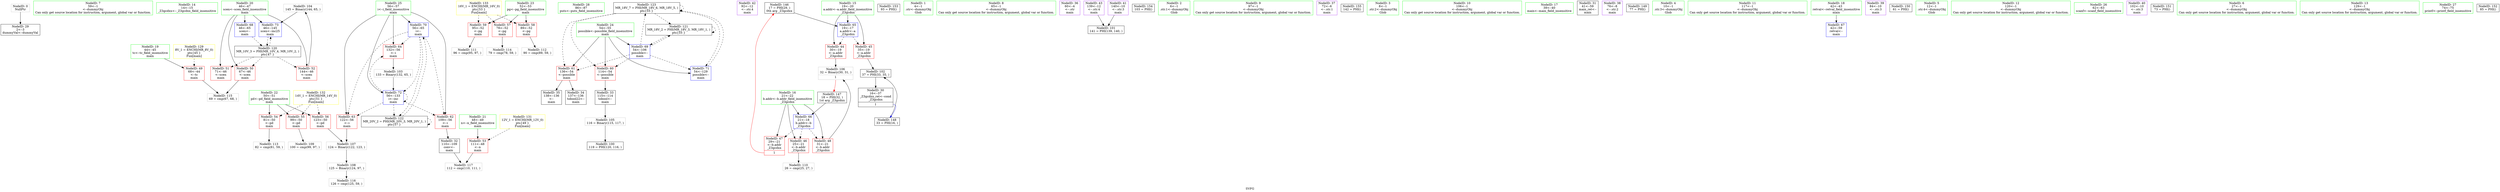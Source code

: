 digraph "SVFG" {
	label="SVFG";

	Node0x564bab775b10 [shape=record,color=grey,label="{NodeID: 0\nNullPtr}"];
	Node0x564bab775b10 -> Node0x564bab78b090[style=solid];
	Node0x564bab789f50 [shape=record,color=green,label="{NodeID: 7\n59\<--1\n\<--dummyObj\nCan only get source location for instruction, argument, global var or function.}"];
	Node0x564bab78a360 [shape=record,color=green,label="{NodeID: 14\n14\<--15\n_Z3gcdxx\<--_Z3gcdxx_field_insensitive\n}"];
	Node0x564bab791780 [shape=record,color=grey,label="{NodeID: 104\n145 = Binary(144, 65, )\n}"];
	Node0x564bab791780 -> Node0x564bab78e4a0[style=solid];
	Node0x564bab784c20 [shape=record,color=green,label="{NodeID: 21\n48\<--49\nn\<--n_field_insensitive\nmain\n}"];
	Node0x564bab784c20 -> Node0x564bab78d460[style=solid];
	Node0x564bab792200 [shape=record,color=grey,label="{NodeID: 111\n96 = cmp(95, 97, )\n}"];
	Node0x564bab78af90 [shape=record,color=green,label="{NodeID: 28\n86\<--87\nputs\<--puts_field_insensitive\n}"];
	Node0x564bab78b5a0 [shape=record,color=black,label="{NodeID: 35\n138\<--136\n\<--\nmain\n}"];
	Node0x564bab78bb50 [shape=record,color=purple,label="{NodeID: 42\n92\<--12\n\<--.str.4\nmain\n}"];
	Node0x564bab7999b0 [shape=record,color=yellow,style=double,label="{NodeID: 132\n14V_1 = ENCHI(MR_14V_0)\npts\{51 \}\nFun[main]}"];
	Node0x564bab7999b0 -> Node0x564bab78d530[style=dashed];
	Node0x564bab7999b0 -> Node0x564bab78d600[style=dashed];
	Node0x564bab7999b0 -> Node0x564bab78d6d0[style=dashed];
	Node0x564bab78d120 [shape=record,color=red,label="{NodeID: 49\n68\<--44\n\<--tc\nmain\n}"];
	Node0x564bab78d120 -> Node0x564bab792800[style=solid];
	Node0x564bab78d6d0 [shape=record,color=red,label="{NodeID: 56\n123\<--50\n\<--pd\nmain\n}"];
	Node0x564bab78d6d0 -> Node0x564bab791c00[style=solid];
	Node0x564bab79f3f0 [shape=record,color=black,label="{NodeID: 146\n17 = PHI(29, )\n0th arg _Z3gcdxx }"];
	Node0x564bab79f3f0 -> Node0x564bab78de20[style=solid];
	Node0x564bab78dc80 [shape=record,color=red,label="{NodeID: 63\n122\<--56\n\<--i\nmain\n}"];
	Node0x564bab78dc80 -> Node0x564bab791c00[style=solid];
	Node0x564bab7a0350 [shape=record,color=black,label="{NodeID: 153\n93 = PHI()\n}"];
	Node0x564bab78e230 [shape=record,color=blue,label="{NodeID: 70\n56\<--65\ni\<--\nmain\n}"];
	Node0x564bab78e230 -> Node0x564bab78dbb0[style=dashed];
	Node0x564bab78e230 -> Node0x564bab78dc80[style=dashed];
	Node0x564bab78e230 -> Node0x564bab78dd50[style=dashed];
	Node0x564bab78e230 -> Node0x564bab78e3d0[style=dashed];
	Node0x564bab78e230 -> Node0x564bab797600[style=dashed];
	Node0x564bab785570 [shape=record,color=green,label="{NodeID: 1\n4\<--1\n.str\<--dummyObj\nGlob }"];
	Node0x564bab789fe0 [shape=record,color=green,label="{NodeID: 8\n65\<--1\n\<--dummyObj\nCan only get source location for instruction, argument, global var or function.}"];
	Node0x564bab785790 [shape=record,color=green,label="{NodeID: 15\n19\<--20\na.addr\<--a.addr_field_insensitive\n_Z3gcdxx\n}"];
	Node0x564bab785790 -> Node0x564bab78bcf0[style=solid];
	Node0x564bab785790 -> Node0x564bab78bdc0[style=solid];
	Node0x564bab785790 -> Node0x564bab78de20[style=solid];
	Node0x564bab791900 [shape=record,color=grey,label="{NodeID: 105\n116 = Binary(115, 117, )\n}"];
	Node0x564bab791900 -> Node0x564bab790560[style=solid];
	Node0x564bab784cf0 [shape=record,color=green,label="{NodeID: 22\n50\<--51\npd\<--pd_field_insensitive\nmain\n}"];
	Node0x564bab784cf0 -> Node0x564bab78d530[style=solid];
	Node0x564bab784cf0 -> Node0x564bab78d600[style=solid];
	Node0x564bab784cf0 -> Node0x564bab78d6d0[style=solid];
	Node0x564bab792380 [shape=record,color=grey,label="{NodeID: 112\n90 = cmp(89, 59, )\n}"];
	Node0x564bab78b090 [shape=record,color=black,label="{NodeID: 29\n2\<--3\ndummyVal\<--dummyVal\n}"];
	Node0x564bab78b670 [shape=record,color=purple,label="{NodeID: 36\n60\<--4\n\<--.str\nmain\n}"];
	Node0x564bab78bc20 [shape=record,color=purple,label="{NodeID: 43\n139\<--12\n\<--.str.4\nmain\n}"];
	Node0x564bab78bc20 -> Node0x564bab790ac0[style=solid];
	Node0x564bab799a90 [shape=record,color=yellow,style=double,label="{NodeID: 133\n16V_1 = ENCHI(MR_16V_0)\npts\{53 \}\nFun[main]}"];
	Node0x564bab799a90 -> Node0x564bab78d7a0[style=dashed];
	Node0x564bab799a90 -> Node0x564bab78d870[style=dashed];
	Node0x564bab799a90 -> Node0x564bab78d940[style=dashed];
	Node0x564bab78d1f0 [shape=record,color=red,label="{NodeID: 50\n67\<--46\n\<--scen\nmain\n}"];
	Node0x564bab78d1f0 -> Node0x564bab792800[style=solid];
	Node0x564bab78d7a0 [shape=record,color=red,label="{NodeID: 57\n78\<--52\n\<--pg\nmain\n}"];
	Node0x564bab78d7a0 -> Node0x564bab792680[style=solid];
	Node0x564bab79f5e0 [shape=record,color=black,label="{NodeID: 147\n18 = PHI(32, )\n1st arg _Z3gcdxx }"];
	Node0x564bab79f5e0 -> Node0x564bab78def0[style=solid];
	Node0x564bab78dd50 [shape=record,color=red,label="{NodeID: 64\n132\<--56\n\<--i\nmain\n}"];
	Node0x564bab78dd50 -> Node0x564bab791600[style=solid];
	Node0x564bab7a0420 [shape=record,color=black,label="{NodeID: 154\n103 = PHI()\n}"];
	Node0x564bab78e300 [shape=record,color=blue,label="{NodeID: 71\n54\<--129\npossible\<--\nmain\n}"];
	Node0x564bab78e300 -> Node0x564bab797b00[style=dashed];
	Node0x564bab775a50 [shape=record,color=green,label="{NodeID: 2\n6\<--1\n.str.1\<--dummyObj\nGlob }"];
	Node0x564bab784ea0 [shape=record,color=green,label="{NodeID: 9\n97\<--1\n\<--dummyObj\nCan only get source location for instruction, argument, global var or function.}"];
	Node0x564bab785860 [shape=record,color=green,label="{NodeID: 16\n21\<--22\nb.addr\<--b.addr_field_insensitive\n_Z3gcdxx\n}"];
	Node0x564bab785860 -> Node0x564bab78be90[style=solid];
	Node0x564bab785860 -> Node0x564bab78bf60[style=solid];
	Node0x564bab785860 -> Node0x564bab78d050[style=solid];
	Node0x564bab785860 -> Node0x564bab78def0[style=solid];
	Node0x564bab791a80 [shape=record,color=grey,label="{NodeID: 106\n32 = Binary(30, 31, )\n|{<s0>1}}"];
	Node0x564bab791a80:s0 -> Node0x564bab79f5e0[style=solid,color=red];
	Node0x564bab78ac80 [shape=record,color=green,label="{NodeID: 23\n52\<--53\npg\<--pg_field_insensitive\nmain\n}"];
	Node0x564bab78ac80 -> Node0x564bab78d7a0[style=solid];
	Node0x564bab78ac80 -> Node0x564bab78d870[style=solid];
	Node0x564bab78ac80 -> Node0x564bab78d940[style=solid];
	Node0x564bab792500 [shape=record,color=grey,label="{NodeID: 113\n82 = cmp(81, 59, )\n}"];
	Node0x564bab78b190 [shape=record,color=black,label="{NodeID: 30\n16\<--37\n_Z3gcdxx_ret\<--cond\n_Z3gcdxx\n|{<s0>1}}"];
	Node0x564bab78b190:s0 -> Node0x564bab79f8f0[style=solid,color=blue];
	Node0x564bab796c00 [shape=record,color=black,label="{NodeID: 120\nMR_10V_3 = PHI(MR_10V_4, MR_10V_2, )\npts\{47 \}\n}"];
	Node0x564bab796c00 -> Node0x564bab78d1f0[style=dashed];
	Node0x564bab796c00 -> Node0x564bab78d2c0[style=dashed];
	Node0x564bab796c00 -> Node0x564bab78d390[style=dashed];
	Node0x564bab796c00 -> Node0x564bab78e4a0[style=dashed];
	Node0x564bab78b740 [shape=record,color=purple,label="{NodeID: 37\n72\<--6\n\<--.str.1\nmain\n}"];
	Node0x564bab78bcf0 [shape=record,color=red,label="{NodeID: 44\n30\<--19\n\<--a.addr\n_Z3gcdxx\n}"];
	Node0x564bab78bcf0 -> Node0x564bab791a80[style=solid];
	Node0x564bab78d2c0 [shape=record,color=red,label="{NodeID: 51\n71\<--46\n\<--scen\nmain\n}"];
	Node0x564bab78d870 [shape=record,color=red,label="{NodeID: 58\n89\<--52\n\<--pg\nmain\n}"];
	Node0x564bab78d870 -> Node0x564bab792380[style=solid];
	Node0x564bab79f8f0 [shape=record,color=black,label="{NodeID: 148\n33 = PHI(16, )\n}"];
	Node0x564bab79f8f0 -> Node0x564bab791060[style=solid];
	Node0x564bab78de20 [shape=record,color=blue,label="{NodeID: 65\n19\<--17\na.addr\<--a\n_Z3gcdxx\n}"];
	Node0x564bab78de20 -> Node0x564bab78bcf0[style=dashed];
	Node0x564bab78de20 -> Node0x564bab78bdc0[style=dashed];
	Node0x564bab7a04f0 [shape=record,color=black,label="{NodeID: 155\n142 = PHI()\n}"];
	Node0x564bab78e3d0 [shape=record,color=blue,label="{NodeID: 72\n56\<--133\ni\<--inc\nmain\n}"];
	Node0x564bab78e3d0 -> Node0x564bab78dbb0[style=dashed];
	Node0x564bab78e3d0 -> Node0x564bab78dc80[style=dashed];
	Node0x564bab78e3d0 -> Node0x564bab78dd50[style=dashed];
	Node0x564bab78e3d0 -> Node0x564bab78e3d0[style=dashed];
	Node0x564bab78e3d0 -> Node0x564bab797600[style=dashed];
	Node0x564bab775c00 [shape=record,color=green,label="{NodeID: 3\n8\<--1\n.str.2\<--dummyObj\nGlob }"];
	Node0x564bab784f70 [shape=record,color=green,label="{NodeID: 10\n106\<--1\n\<--dummyObj\nCan only get source location for instruction, argument, global var or function.}"];
	Node0x564bab790560 [shape=record,color=black,label="{NodeID: 100\n119 = PHI(120, 116, )\n}"];
	Node0x564bab785930 [shape=record,color=green,label="{NodeID: 17\n39\<--40\nmain\<--main_field_insensitive\n}"];
	Node0x564bab791c00 [shape=record,color=grey,label="{NodeID: 107\n124 = Binary(122, 123, )\n}"];
	Node0x564bab791c00 -> Node0x564bab791d80[style=solid];
	Node0x564bab78ad10 [shape=record,color=green,label="{NodeID: 24\n54\<--55\npossible\<--possible_field_insensitive\nmain\n}"];
	Node0x564bab78ad10 -> Node0x564bab78da10[style=solid];
	Node0x564bab78ad10 -> Node0x564bab78dae0[style=solid];
	Node0x564bab78ad10 -> Node0x564bab78e160[style=solid];
	Node0x564bab78ad10 -> Node0x564bab78e300[style=solid];
	Node0x564bab792680 [shape=record,color=grey,label="{NodeID: 114\n79 = cmp(78, 59, )\n}"];
	Node0x564bab78b260 [shape=record,color=black,label="{NodeID: 31\n41\<--59\nmain_ret\<--\nmain\n}"];
	Node0x564bab797100 [shape=record,color=black,label="{NodeID: 121\nMR_18V_2 = PHI(MR_18V_3, MR_18V_1, )\npts\{55 \}\n}"];
	Node0x564bab797100 -> Node0x564bab78e160[style=dashed];
	Node0x564bab797100 -> Node0x564bab797100[style=dashed];
	Node0x564bab78b810 [shape=record,color=purple,label="{NodeID: 38\n76\<--8\n\<--.str.2\nmain\n}"];
	Node0x564bab78bdc0 [shape=record,color=red,label="{NodeID: 45\n35\<--19\n\<--a.addr\n_Z3gcdxx\n}"];
	Node0x564bab78bdc0 -> Node0x564bab791060[style=solid];
	Node0x564bab78d390 [shape=record,color=red,label="{NodeID: 52\n144\<--46\n\<--scen\nmain\n}"];
	Node0x564bab78d390 -> Node0x564bab791780[style=solid];
	Node0x564bab78d940 [shape=record,color=red,label="{NodeID: 59\n95\<--52\n\<--pg\nmain\n}"];
	Node0x564bab78d940 -> Node0x564bab792200[style=solid];
	Node0x564bab79fb20 [shape=record,color=black,label="{NodeID: 149\n77 = PHI()\n}"];
	Node0x564bab78def0 [shape=record,color=blue,label="{NodeID: 66\n21\<--18\nb.addr\<--b\n_Z3gcdxx\n}"];
	Node0x564bab78def0 -> Node0x564bab78be90[style=dashed];
	Node0x564bab78def0 -> Node0x564bab78bf60[style=dashed];
	Node0x564bab78def0 -> Node0x564bab78d050[style=dashed];
	Node0x564bab78e4a0 [shape=record,color=blue,label="{NodeID: 73\n46\<--145\nscen\<--inc25\nmain\n}"];
	Node0x564bab78e4a0 -> Node0x564bab796c00[style=dashed];
	Node0x564bab776ce0 [shape=record,color=green,label="{NodeID: 4\n10\<--1\n.str.3\<--dummyObj\nGlob }"];
	Node0x564bab784250 [shape=record,color=green,label="{NodeID: 11\n117\<--1\n\<--dummyObj\nCan only get source location for instruction, argument, global var or function.}"];
	Node0x564bab790ac0 [shape=record,color=black,label="{NodeID: 101\n141 = PHI(139, 140, )\n}"];
	Node0x564bab785a30 [shape=record,color=green,label="{NodeID: 18\n42\<--43\nretval\<--retval_field_insensitive\nmain\n}"];
	Node0x564bab785a30 -> Node0x564bab78dfc0[style=solid];
	Node0x564bab791d80 [shape=record,color=grey,label="{NodeID: 108\n125 = Binary(124, 97, )\n}"];
	Node0x564bab791d80 -> Node0x564bab792980[style=solid];
	Node0x564bab78ada0 [shape=record,color=green,label="{NodeID: 25\n56\<--57\ni\<--i_field_insensitive\nmain\n}"];
	Node0x564bab78ada0 -> Node0x564bab78dbb0[style=solid];
	Node0x564bab78ada0 -> Node0x564bab78dc80[style=solid];
	Node0x564bab78ada0 -> Node0x564bab78dd50[style=solid];
	Node0x564bab78ada0 -> Node0x564bab78e230[style=solid];
	Node0x564bab78ada0 -> Node0x564bab78e3d0[style=solid];
	Node0x564bab792800 [shape=record,color=grey,label="{NodeID: 115\n69 = cmp(67, 68, )\n}"];
	Node0x564bab78b330 [shape=record,color=black,label="{NodeID: 32\n110\<--109\nconv\<--\nmain\n}"];
	Node0x564bab78b330 -> Node0x564bab792b00[style=solid];
	Node0x564bab797600 [shape=record,color=black,label="{NodeID: 122\nMR_20V_2 = PHI(MR_20V_3, MR_20V_1, )\npts\{57 \}\n}"];
	Node0x564bab797600 -> Node0x564bab78e230[style=dashed];
	Node0x564bab797600 -> Node0x564bab797600[style=dashed];
	Node0x564bab78b8e0 [shape=record,color=purple,label="{NodeID: 39\n84\<--10\n\<--.str.3\nmain\n}"];
	Node0x564bab799710 [shape=record,color=yellow,style=double,label="{NodeID: 129\n8V_1 = ENCHI(MR_8V_0)\npts\{45 \}\nFun[main]}"];
	Node0x564bab799710 -> Node0x564bab78d120[style=dashed];
	Node0x564bab78be90 [shape=record,color=red,label="{NodeID: 46\n25\<--21\n\<--b.addr\n_Z3gcdxx\n}"];
	Node0x564bab78be90 -> Node0x564bab792080[style=solid];
	Node0x564bab78d460 [shape=record,color=red,label="{NodeID: 53\n111\<--48\n\<--n\nmain\n}"];
	Node0x564bab78d460 -> Node0x564bab792b00[style=solid];
	Node0x564bab78da10 [shape=record,color=red,label="{NodeID: 60\n114\<--54\n\<--possible\nmain\n}"];
	Node0x564bab78da10 -> Node0x564bab78b400[style=solid];
	Node0x564bab7a00e0 [shape=record,color=black,label="{NodeID: 150\n61 = PHI()\n}"];
	Node0x564bab78dfc0 [shape=record,color=blue,label="{NodeID: 67\n42\<--59\nretval\<--\nmain\n}"];
	Node0x564bab785630 [shape=record,color=green,label="{NodeID: 5\n12\<--1\n.str.4\<--dummyObj\nGlob }"];
	Node0x564bab784350 [shape=record,color=green,label="{NodeID: 12\n120\<--1\n\<--dummyObj\nCan only get source location for instruction, argument, global var or function.}"];
	Node0x564bab791060 [shape=record,color=black,label="{NodeID: 102\n37 = PHI(33, 35, )\n}"];
	Node0x564bab791060 -> Node0x564bab78b190[style=solid];
	Node0x564bab784a80 [shape=record,color=green,label="{NodeID: 19\n44\<--45\ntc\<--tc_field_insensitive\nmain\n}"];
	Node0x564bab784a80 -> Node0x564bab78d120[style=solid];
	Node0x564bab791f00 [shape=record,color=grey,label="{NodeID: 109\n100 = cmp(99, 97, )\n}"];
	Node0x564bab78ae30 [shape=record,color=green,label="{NodeID: 26\n62\<--63\nscanf\<--scanf_field_insensitive\n}"];
	Node0x564bab792980 [shape=record,color=grey,label="{NodeID: 116\n126 = cmp(125, 59, )\n}"];
	Node0x564bab78b400 [shape=record,color=black,label="{NodeID: 33\n115\<--114\ntobool\<--\nmain\n}"];
	Node0x564bab78b400 -> Node0x564bab791900[style=solid];
	Node0x564bab797b00 [shape=record,color=black,label="{NodeID: 123\nMR_18V_7 = PHI(MR_18V_6, MR_18V_5, )\npts\{55 \}\n}"];
	Node0x564bab797b00 -> Node0x564bab78da10[style=dashed];
	Node0x564bab797b00 -> Node0x564bab78dae0[style=dashed];
	Node0x564bab797b00 -> Node0x564bab78e300[style=dashed];
	Node0x564bab797b00 -> Node0x564bab797100[style=dashed];
	Node0x564bab797b00 -> Node0x564bab797b00[style=dashed];
	Node0x564bab78b9b0 [shape=record,color=purple,label="{NodeID: 40\n102\<--10\n\<--.str.3\nmain\n}"];
	Node0x564bab78bf60 [shape=record,color=red,label="{NodeID: 47\n29\<--21\n\<--b.addr\n_Z3gcdxx\n|{<s0>1}}"];
	Node0x564bab78bf60:s0 -> Node0x564bab79f3f0[style=solid,color=red];
	Node0x564bab78d530 [shape=record,color=red,label="{NodeID: 54\n81\<--50\n\<--pd\nmain\n}"];
	Node0x564bab78d530 -> Node0x564bab792500[style=solid];
	Node0x564bab78dae0 [shape=record,color=red,label="{NodeID: 61\n136\<--54\n\<--possible\nmain\n}"];
	Node0x564bab78dae0 -> Node0x564bab78b4d0[style=solid];
	Node0x564bab78dae0 -> Node0x564bab78b5a0[style=solid];
	Node0x564bab7a01b0 [shape=record,color=black,label="{NodeID: 151\n73 = PHI()\n}"];
	Node0x564bab78e090 [shape=record,color=blue,label="{NodeID: 68\n46\<--65\nscen\<--\nmain\n}"];
	Node0x564bab78e090 -> Node0x564bab796c00[style=dashed];
	Node0x564bab7856c0 [shape=record,color=green,label="{NodeID: 6\n27\<--1\n\<--dummyObj\nCan only get source location for instruction, argument, global var or function.}"];
	Node0x564bab78a290 [shape=record,color=green,label="{NodeID: 13\n129\<--1\n\<--dummyObj\nCan only get source location for instruction, argument, global var or function.}"];
	Node0x564bab791600 [shape=record,color=grey,label="{NodeID: 103\n133 = Binary(132, 65, )\n}"];
	Node0x564bab791600 -> Node0x564bab78e3d0[style=solid];
	Node0x564bab784b50 [shape=record,color=green,label="{NodeID: 20\n46\<--47\nscen\<--scen_field_insensitive\nmain\n}"];
	Node0x564bab784b50 -> Node0x564bab78d1f0[style=solid];
	Node0x564bab784b50 -> Node0x564bab78d2c0[style=solid];
	Node0x564bab784b50 -> Node0x564bab78d390[style=solid];
	Node0x564bab784b50 -> Node0x564bab78e090[style=solid];
	Node0x564bab784b50 -> Node0x564bab78e4a0[style=solid];
	Node0x564bab792080 [shape=record,color=grey,label="{NodeID: 110\n26 = cmp(25, 27, )\n}"];
	Node0x564bab78aec0 [shape=record,color=green,label="{NodeID: 27\n74\<--75\nprintf\<--printf_field_insensitive\n}"];
	Node0x564bab792b00 [shape=record,color=grey,label="{NodeID: 117\n112 = cmp(110, 111, )\n}"];
	Node0x564bab78b4d0 [shape=record,color=black,label="{NodeID: 34\n137\<--136\ntobool22\<--\nmain\n}"];
	Node0x564bab78ba80 [shape=record,color=purple,label="{NodeID: 41\n140\<--10\n\<--.str.3\nmain\n}"];
	Node0x564bab78ba80 -> Node0x564bab790ac0[style=solid];
	Node0x564bab7998d0 [shape=record,color=yellow,style=double,label="{NodeID: 131\n12V_1 = ENCHI(MR_12V_0)\npts\{49 \}\nFun[main]}"];
	Node0x564bab7998d0 -> Node0x564bab78d460[style=dashed];
	Node0x564bab78d050 [shape=record,color=red,label="{NodeID: 48\n31\<--21\n\<--b.addr\n_Z3gcdxx\n}"];
	Node0x564bab78d050 -> Node0x564bab791a80[style=solid];
	Node0x564bab78d600 [shape=record,color=red,label="{NodeID: 55\n99\<--50\n\<--pd\nmain\n}"];
	Node0x564bab78d600 -> Node0x564bab791f00[style=solid];
	Node0x564bab78dbb0 [shape=record,color=red,label="{NodeID: 62\n109\<--56\n\<--i\nmain\n}"];
	Node0x564bab78dbb0 -> Node0x564bab78b330[style=solid];
	Node0x564bab7a0280 [shape=record,color=black,label="{NodeID: 152\n85 = PHI()\n}"];
	Node0x564bab78e160 [shape=record,color=blue,label="{NodeID: 69\n54\<--106\npossible\<--\nmain\n}"];
	Node0x564bab78e160 -> Node0x564bab78da10[style=dashed];
	Node0x564bab78e160 -> Node0x564bab78dae0[style=dashed];
	Node0x564bab78e160 -> Node0x564bab78e300[style=dashed];
	Node0x564bab78e160 -> Node0x564bab797100[style=dashed];
	Node0x564bab78e160 -> Node0x564bab797b00[style=dashed];
}
